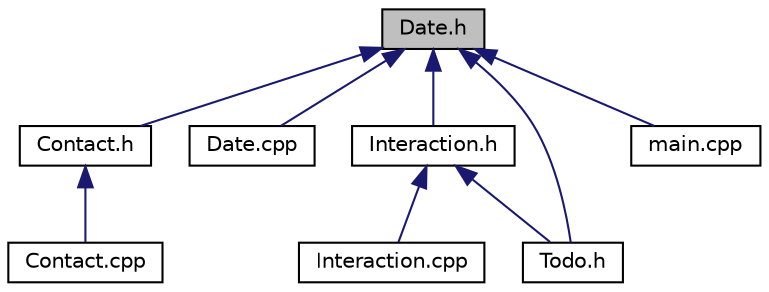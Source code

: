 digraph "Date.h"
{
 // LATEX_PDF_SIZE
  edge [fontname="Helvetica",fontsize="10",labelfontname="Helvetica",labelfontsize="10"];
  node [fontname="Helvetica",fontsize="10",shape=record];
  Node1 [label="Date.h",height=0.2,width=0.4,color="black", fillcolor="grey75", style="filled", fontcolor="black",tooltip="Fichier d'entête de la classe Date."];
  Node1 -> Node2 [dir="back",color="midnightblue",fontsize="10",style="solid",fontname="Helvetica"];
  Node2 [label="Contact.h",height=0.2,width=0.4,color="black", fillcolor="white", style="filled",URL="$_contact_8h.html",tooltip="Fichier d'entête de la classe Contact."];
  Node2 -> Node3 [dir="back",color="midnightblue",fontsize="10",style="solid",fontname="Helvetica"];
  Node3 [label="Contact.cpp",height=0.2,width=0.4,color="black", fillcolor="white", style="filled",URL="$_contact_8cpp.html",tooltip=" "];
  Node1 -> Node4 [dir="back",color="midnightblue",fontsize="10",style="solid",fontname="Helvetica"];
  Node4 [label="Date.cpp",height=0.2,width=0.4,color="black", fillcolor="white", style="filled",URL="$_date_8cpp.html",tooltip=" "];
  Node1 -> Node5 [dir="back",color="midnightblue",fontsize="10",style="solid",fontname="Helvetica"];
  Node5 [label="Interaction.h",height=0.2,width=0.4,color="black", fillcolor="white", style="filled",URL="$_interaction_8h.html",tooltip="Fichier en-tete de la classe Interaction."];
  Node5 -> Node6 [dir="back",color="midnightblue",fontsize="10",style="solid",fontname="Helvetica"];
  Node6 [label="Interaction.cpp",height=0.2,width=0.4,color="black", fillcolor="white", style="filled",URL="$_interaction_8cpp.html",tooltip=" "];
  Node5 -> Node7 [dir="back",color="midnightblue",fontsize="10",style="solid",fontname="Helvetica"];
  Node7 [label="Todo.h",height=0.2,width=0.4,color="black", fillcolor="white", style="filled",URL="$_todo_8h.html",tooltip=" "];
  Node1 -> Node8 [dir="back",color="midnightblue",fontsize="10",style="solid",fontname="Helvetica"];
  Node8 [label="main.cpp",height=0.2,width=0.4,color="black", fillcolor="white", style="filled",URL="$main_8cpp.html",tooltip=" "];
  Node1 -> Node7 [dir="back",color="midnightblue",fontsize="10",style="solid",fontname="Helvetica"];
}
